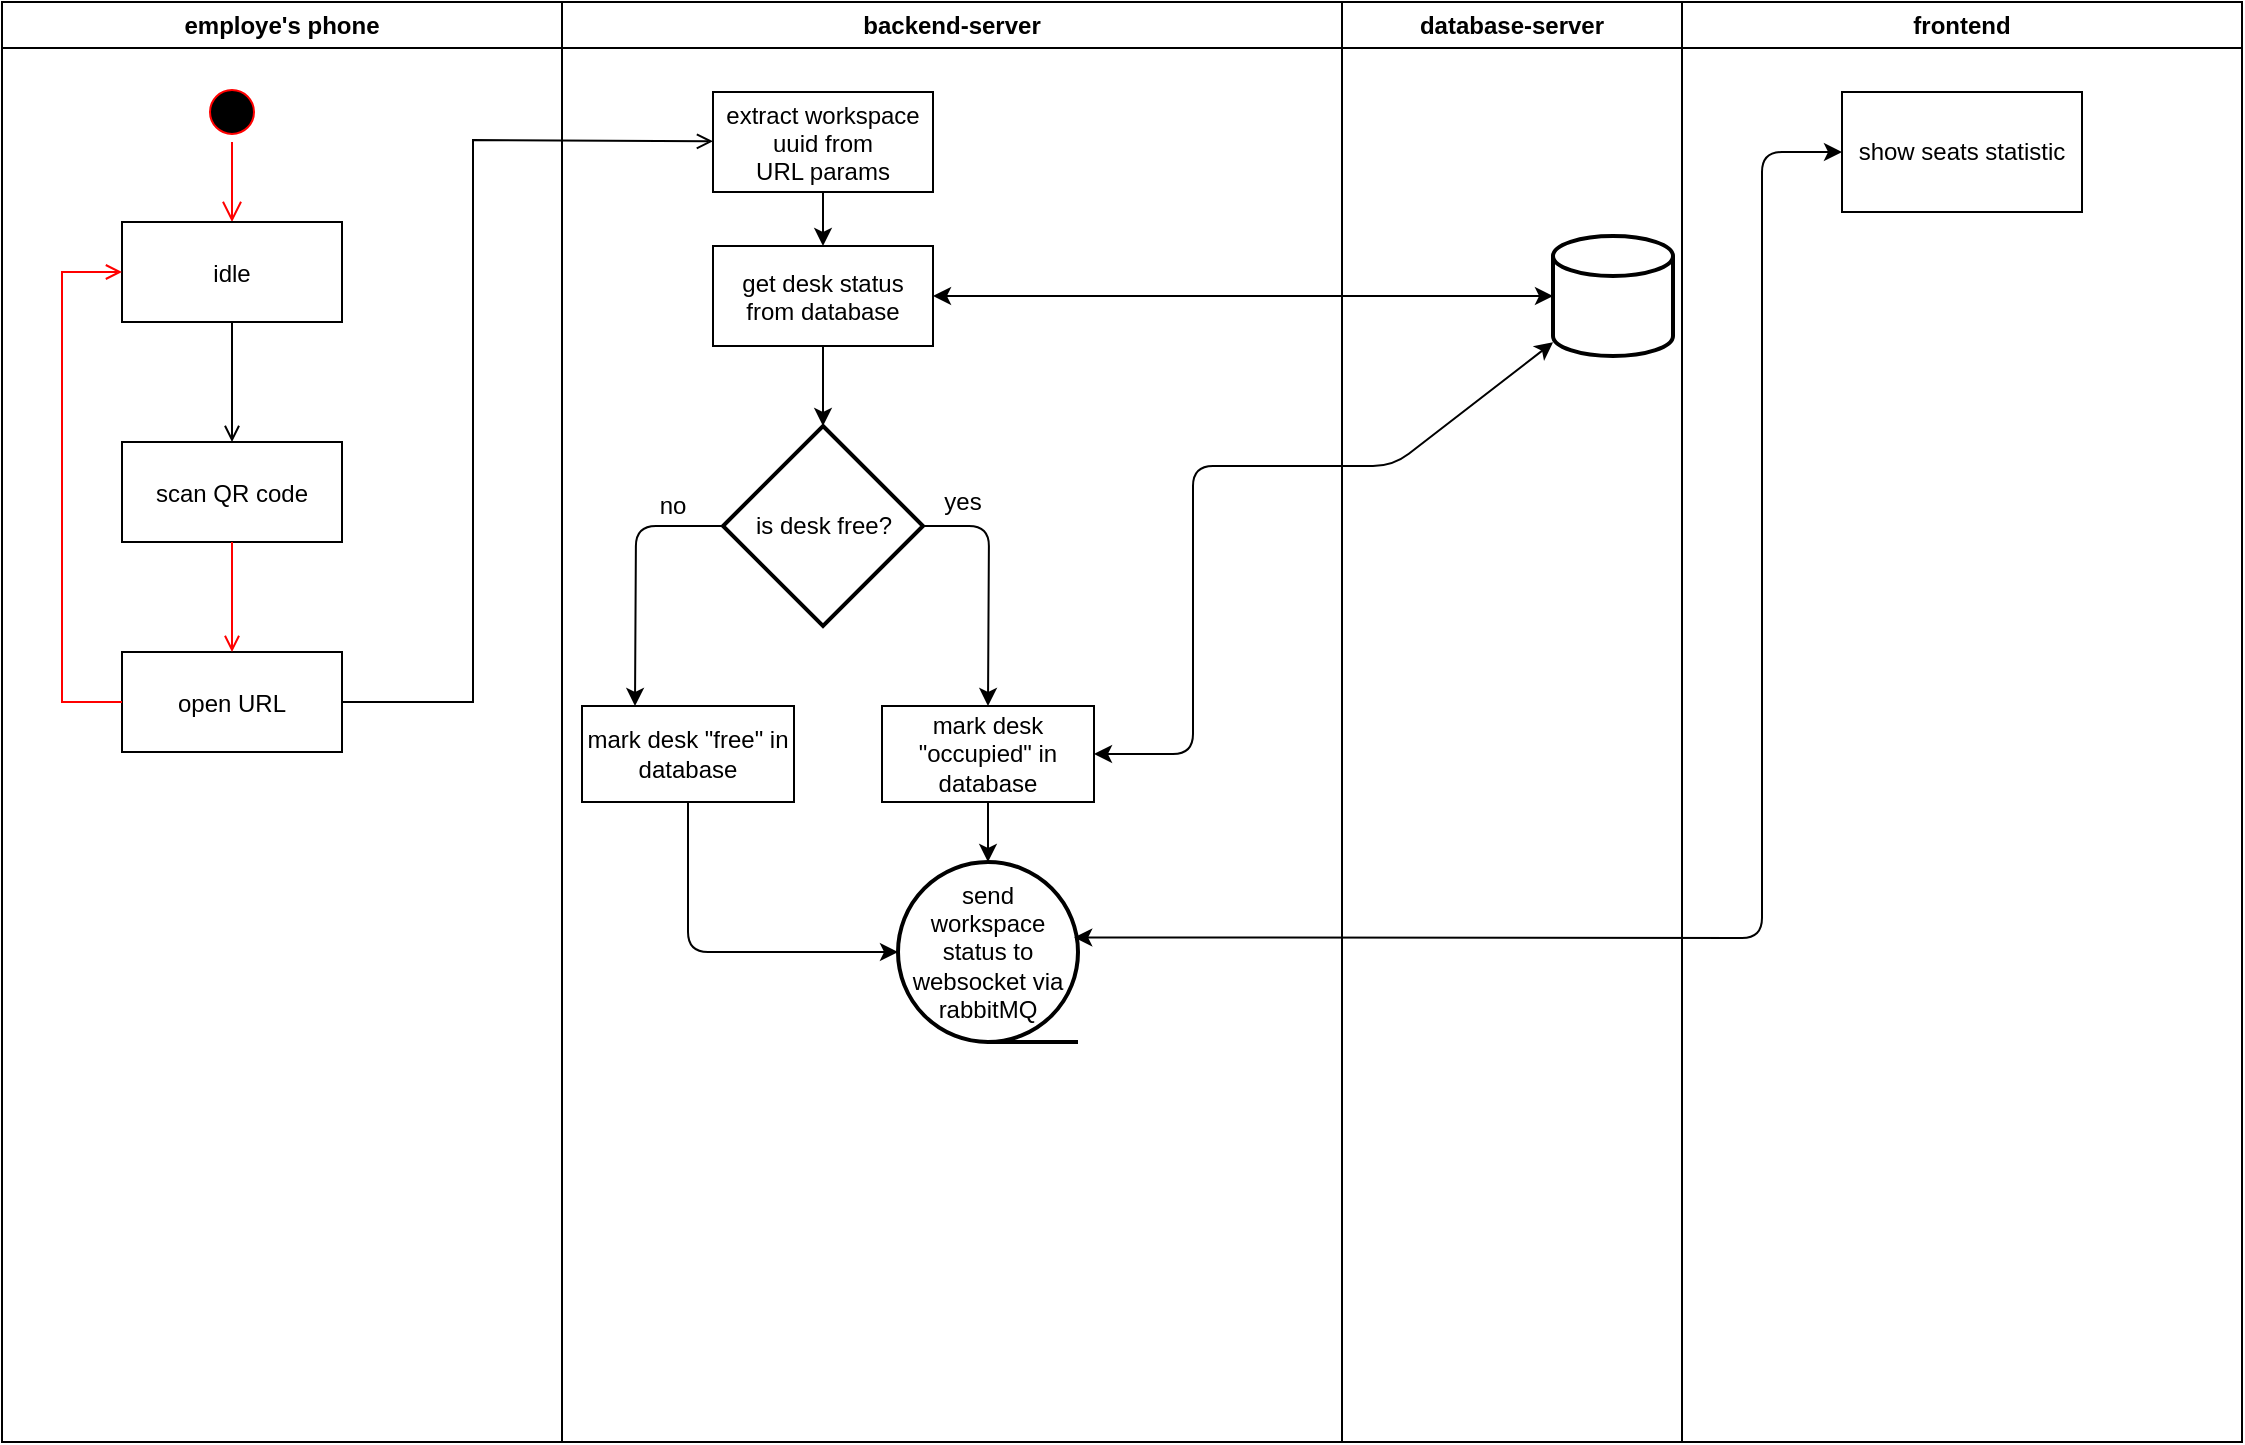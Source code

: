 <mxfile version="11.2.4" type="github" pages="1"><diagram name="general-architecture" id="e7e014a7-5840-1c2e-5031-d8a46d1fe8dd"><mxGraphModel dx="1808" dy="1019" grid="1" gridSize="10" guides="1" tooltips="1" connect="1" arrows="1" fold="1" page="1" pageScale="1" pageWidth="1169" pageHeight="826" background="#ffffff" math="0" shadow="0"><root><mxCell id="0"/><mxCell id="1" parent="0"/><mxCell id="2" value="employe's phone" style="swimlane;whiteSpace=wrap" parent="1" vertex="1"><mxGeometry x="40" y="40" width="280" height="720" as="geometry"><mxRectangle x="164.5" y="128" width="80" height="23" as="alternateBounds"/></mxGeometry></mxCell><mxCell id="5" value="" style="ellipse;shape=startState;fillColor=#000000;strokeColor=#ff0000;" parent="2" vertex="1"><mxGeometry x="100" y="40" width="30" height="30" as="geometry"/></mxCell><mxCell id="6" value="" style="edgeStyle=elbowEdgeStyle;elbow=horizontal;verticalAlign=bottom;endArrow=open;endSize=8;strokeColor=#FF0000;endFill=1;rounded=0" parent="2" source="5" target="7" edge="1"><mxGeometry x="100" y="40" as="geometry"><mxPoint x="115" y="110" as="targetPoint"/></mxGeometry></mxCell><mxCell id="7" value="idle" style="" parent="2" vertex="1"><mxGeometry x="60" y="110" width="110" height="50" as="geometry"/></mxCell><mxCell id="8" value="scan QR code" style="" parent="2" vertex="1"><mxGeometry x="60" y="220" width="110" height="50" as="geometry"/></mxCell><mxCell id="9" value="" style="endArrow=open;strokeColor=#000000;endFill=1;rounded=0" parent="2" source="7" target="8" edge="1"><mxGeometry relative="1" as="geometry"/></mxCell><mxCell id="10" value="open URL" style="" parent="2" vertex="1"><mxGeometry x="60" y="325" width="110" height="50" as="geometry"/></mxCell><mxCell id="11" value="" style="endArrow=open;strokeColor=#FF0000;endFill=1;rounded=0" parent="2" source="8" target="10" edge="1"><mxGeometry relative="1" as="geometry"/></mxCell><mxCell id="12" value="" style="edgeStyle=elbowEdgeStyle;elbow=horizontal;strokeColor=#FF0000;endArrow=open;endFill=1;rounded=0" parent="2" source="10" target="7" edge="1"><mxGeometry width="100" height="100" relative="1" as="geometry"><mxPoint x="160" y="290" as="sourcePoint"/><mxPoint x="260" y="190" as="targetPoint"/><Array as="points"><mxPoint x="30" y="250"/></Array></mxGeometry></mxCell><mxCell id="3" value="backend-server" style="swimlane;whiteSpace=wrap" parent="1" vertex="1"><mxGeometry x="320" y="40" width="390" height="720" as="geometry"><mxRectangle x="444.5" y="128" width="120" height="23" as="alternateBounds"/></mxGeometry></mxCell><mxCell id="Cu7fSUz20JepRUBiXXrB-39" value="is desk free?" style="strokeWidth=2;html=1;shape=mxgraph.flowchart.decision;whiteSpace=wrap;" parent="3" vertex="1"><mxGeometry x="80.5" y="212" width="100" height="100" as="geometry"/></mxCell><mxCell id="Cu7fSUz20JepRUBiXXrB-46" value="" style="edgeStyle=orthogonalEdgeStyle;rounded=0;orthogonalLoop=1;jettySize=auto;html=1;" parent="3" source="Cu7fSUz20JepRUBiXXrB-40" target="Cu7fSUz20JepRUBiXXrB-41" edge="1"><mxGeometry relative="1" as="geometry"><mxPoint x="130.5" y="175" as="targetPoint"/></mxGeometry></mxCell><mxCell id="Cu7fSUz20JepRUBiXXrB-40" value="extract workspace &#10;uuid from &#10;URL params" style="" parent="3" vertex="1"><mxGeometry x="75.5" y="45" width="110" height="50" as="geometry"/></mxCell><mxCell id="Cu7fSUz20JepRUBiXXrB-41" value="get desk status &#10;from database" style="" parent="3" vertex="1"><mxGeometry x="75.5" y="122" width="110" height="50" as="geometry"/></mxCell><mxCell id="Cu7fSUz20JepRUBiXXrB-55" value="" style="endArrow=classic;html=1;" parent="3" source="Cu7fSUz20JepRUBiXXrB-41" target="Cu7fSUz20JepRUBiXXrB-39" edge="1"><mxGeometry width="50" height="50" relative="1" as="geometry"><mxPoint x="155.5" y="232" as="sourcePoint"/><mxPoint x="205.5" y="182" as="targetPoint"/></mxGeometry></mxCell><mxCell id="Cu7fSUz20JepRUBiXXrB-57" value="" style="endArrow=classic;html=1;entryX=0.5;entryY=0;entryDx=0;entryDy=0;" parent="3" source="Cu7fSUz20JepRUBiXXrB-39" target="Cu7fSUz20JepRUBiXXrB-62" edge="1"><mxGeometry width="50" height="50" relative="1" as="geometry"><mxPoint x="155.5" y="302" as="sourcePoint"/><mxPoint x="245.5" y="332" as="targetPoint"/><Array as="points"><mxPoint x="213.5" y="262"/></Array></mxGeometry></mxCell><mxCell id="Cu7fSUz20JepRUBiXXrB-58" value="yes" style="text;html=1;resizable=0;points=[];align=center;verticalAlign=middle;labelBackgroundColor=#ffffff;" parent="Cu7fSUz20JepRUBiXXrB-57" vertex="1" connectable="0"><mxGeometry x="-0.724" y="2" relative="1" as="geometry"><mxPoint x="2.5" y="-10" as="offset"/></mxGeometry></mxCell><mxCell id="Cu7fSUz20JepRUBiXXrB-59" value="" style="endArrow=classic;html=1;exitX=0;exitY=0.5;exitDx=0;exitDy=0;exitPerimeter=0;entryX=0.25;entryY=0;entryDx=0;entryDy=0;" parent="3" source="Cu7fSUz20JepRUBiXXrB-39" target="vSiOcl92Mj_vTaPFXpkD-29" edge="1"><mxGeometry width="50" height="50" relative="1" as="geometry"><mxPoint x="95.5" y="372" as="sourcePoint"/><mxPoint x="25.5" y="332" as="targetPoint"/><Array as="points"><mxPoint x="37" y="262"/></Array></mxGeometry></mxCell><mxCell id="Cu7fSUz20JepRUBiXXrB-60" value="no" style="text;html=1;resizable=0;points=[];align=center;verticalAlign=middle;labelBackgroundColor=#ffffff;" parent="Cu7fSUz20JepRUBiXXrB-59" vertex="1" connectable="0"><mxGeometry x="-0.675" y="-1" relative="1" as="geometry"><mxPoint x="-4.5" y="-9" as="offset"/></mxGeometry></mxCell><mxCell id="Cu7fSUz20JepRUBiXXrB-62" value="mark desk &quot;occupied&quot; in database" style="rounded=0;whiteSpace=wrap;html=1;" parent="3" vertex="1"><mxGeometry x="160" y="352" width="106" height="48" as="geometry"/></mxCell><mxCell id="Cu7fSUz20JepRUBiXXrB-66" value="" style="endArrow=classic;html=1;entryX=0.5;entryY=0;entryDx=0;entryDy=0;entryPerimeter=0;" parent="3" source="Cu7fSUz20JepRUBiXXrB-62" target="vSiOcl92Mj_vTaPFXpkD-24" edge="1"><mxGeometry width="50" height="50" relative="1" as="geometry"><mxPoint x="195.5" y="422" as="sourcePoint"/><mxPoint x="213" y="424" as="targetPoint"/></mxGeometry></mxCell><mxCell id="vSiOcl92Mj_vTaPFXpkD-24" value="&lt;span style=&quot;white-space: normal&quot;&gt;send &lt;br&gt;workspace status to websocket via rabbitMQ&lt;/span&gt;" style="strokeWidth=2;html=1;shape=mxgraph.flowchart.sequential_data;whiteSpace=wrap;" parent="3" vertex="1"><mxGeometry x="168" y="430" width="90" height="90" as="geometry"/></mxCell><mxCell id="vSiOcl92Mj_vTaPFXpkD-29" value="mark desk &quot;free&quot; in database" style="rounded=0;whiteSpace=wrap;html=1;" parent="3" vertex="1"><mxGeometry x="10" y="352" width="106" height="48" as="geometry"/></mxCell><mxCell id="vSiOcl92Mj_vTaPFXpkD-30" value="" style="endArrow=classic;html=1;strokeColor=#000000;exitX=0.5;exitY=1;exitDx=0;exitDy=0;entryX=0;entryY=0.5;entryDx=0;entryDy=0;entryPerimeter=0;" parent="3" source="vSiOcl92Mj_vTaPFXpkD-29" target="vSiOcl92Mj_vTaPFXpkD-24" edge="1"><mxGeometry width="50" height="50" relative="1" as="geometry"><mxPoint x="70" y="480" as="sourcePoint"/><mxPoint x="120" y="430" as="targetPoint"/><Array as="points"><mxPoint x="63" y="475"/></Array></mxGeometry></mxCell><mxCell id="4" value="database-server" style="swimlane;whiteSpace=wrap" parent="1" vertex="1"><mxGeometry x="710" y="40" width="170" height="720" as="geometry"/></mxCell><mxCell id="h7dO8_MIe7QZqnQDUf8M-41" value="" style="strokeWidth=2;html=1;shape=mxgraph.flowchart.database;whiteSpace=wrap;" parent="4" vertex="1"><mxGeometry x="105.5" y="117" width="60" height="60" as="geometry"/></mxCell><mxCell id="vSiOcl92Mj_vTaPFXpkD-20" value="frontend" style="swimlane;whiteSpace=wrap" parent="1" vertex="1"><mxGeometry x="880" y="40" width="280" height="720" as="geometry"/></mxCell><mxCell id="vSiOcl92Mj_vTaPFXpkD-26" value="show seats statistic" style="rounded=0;whiteSpace=wrap;html=1;" parent="vSiOcl92Mj_vTaPFXpkD-20" vertex="1"><mxGeometry x="80" y="45" width="120" height="60" as="geometry"/></mxCell><mxCell id="20" value="" style="endArrow=open;strokeColor=#000000;endFill=1;rounded=0;" parent="1" source="10" target="Cu7fSUz20JepRUBiXXrB-40" edge="1"><mxGeometry relative="1" as="geometry"><mxPoint x="415.5" y="152" as="targetPoint"/><Array as="points"><mxPoint x="275.5" y="390"/><mxPoint x="275.5" y="109"/></Array></mxGeometry></mxCell><mxCell id="Cu7fSUz20JepRUBiXXrB-51" value="" style="endArrow=classic;startArrow=classic;html=1;exitX=1;exitY=0.5;exitDx=0;exitDy=0;" parent="1" source="Cu7fSUz20JepRUBiXXrB-41" target="h7dO8_MIe7QZqnQDUf8M-41" edge="1"><mxGeometry width="50" height="50" relative="1" as="geometry"><mxPoint x="605.5" y="192" as="sourcePoint"/><mxPoint x="655.5" y="142" as="targetPoint"/></mxGeometry></mxCell><mxCell id="Cu7fSUz20JepRUBiXXrB-63" value="" style="endArrow=classic;startArrow=classic;html=1;exitX=1;exitY=0.5;exitDx=0;exitDy=0;" parent="1" source="Cu7fSUz20JepRUBiXXrB-62" target="h7dO8_MIe7QZqnQDUf8M-41" edge="1"><mxGeometry width="50" height="50" relative="1" as="geometry"><mxPoint x="665.5" y="322" as="sourcePoint"/><mxPoint x="715.5" y="272" as="targetPoint"/><Array as="points"><mxPoint x="635.5" y="416"/><mxPoint x="635.5" y="272"/><mxPoint x="735.5" y="272"/></Array></mxGeometry></mxCell><mxCell id="vSiOcl92Mj_vTaPFXpkD-28" value="" style="endArrow=classic;startArrow=classic;html=1;exitX=0.979;exitY=0.419;exitDx=0;exitDy=0;exitPerimeter=0;entryX=0;entryY=0.5;entryDx=0;entryDy=0;" parent="1" source="vSiOcl92Mj_vTaPFXpkD-24" target="vSiOcl92Mj_vTaPFXpkD-26" edge="1"><mxGeometry width="50" height="50" relative="1" as="geometry"><mxPoint x="670" y="530" as="sourcePoint"/><mxPoint x="720" y="480" as="targetPoint"/><Array as="points"><mxPoint x="920" y="508"/><mxPoint x="920" y="115"/></Array></mxGeometry></mxCell></root></mxGraphModel></diagram></mxfile>
